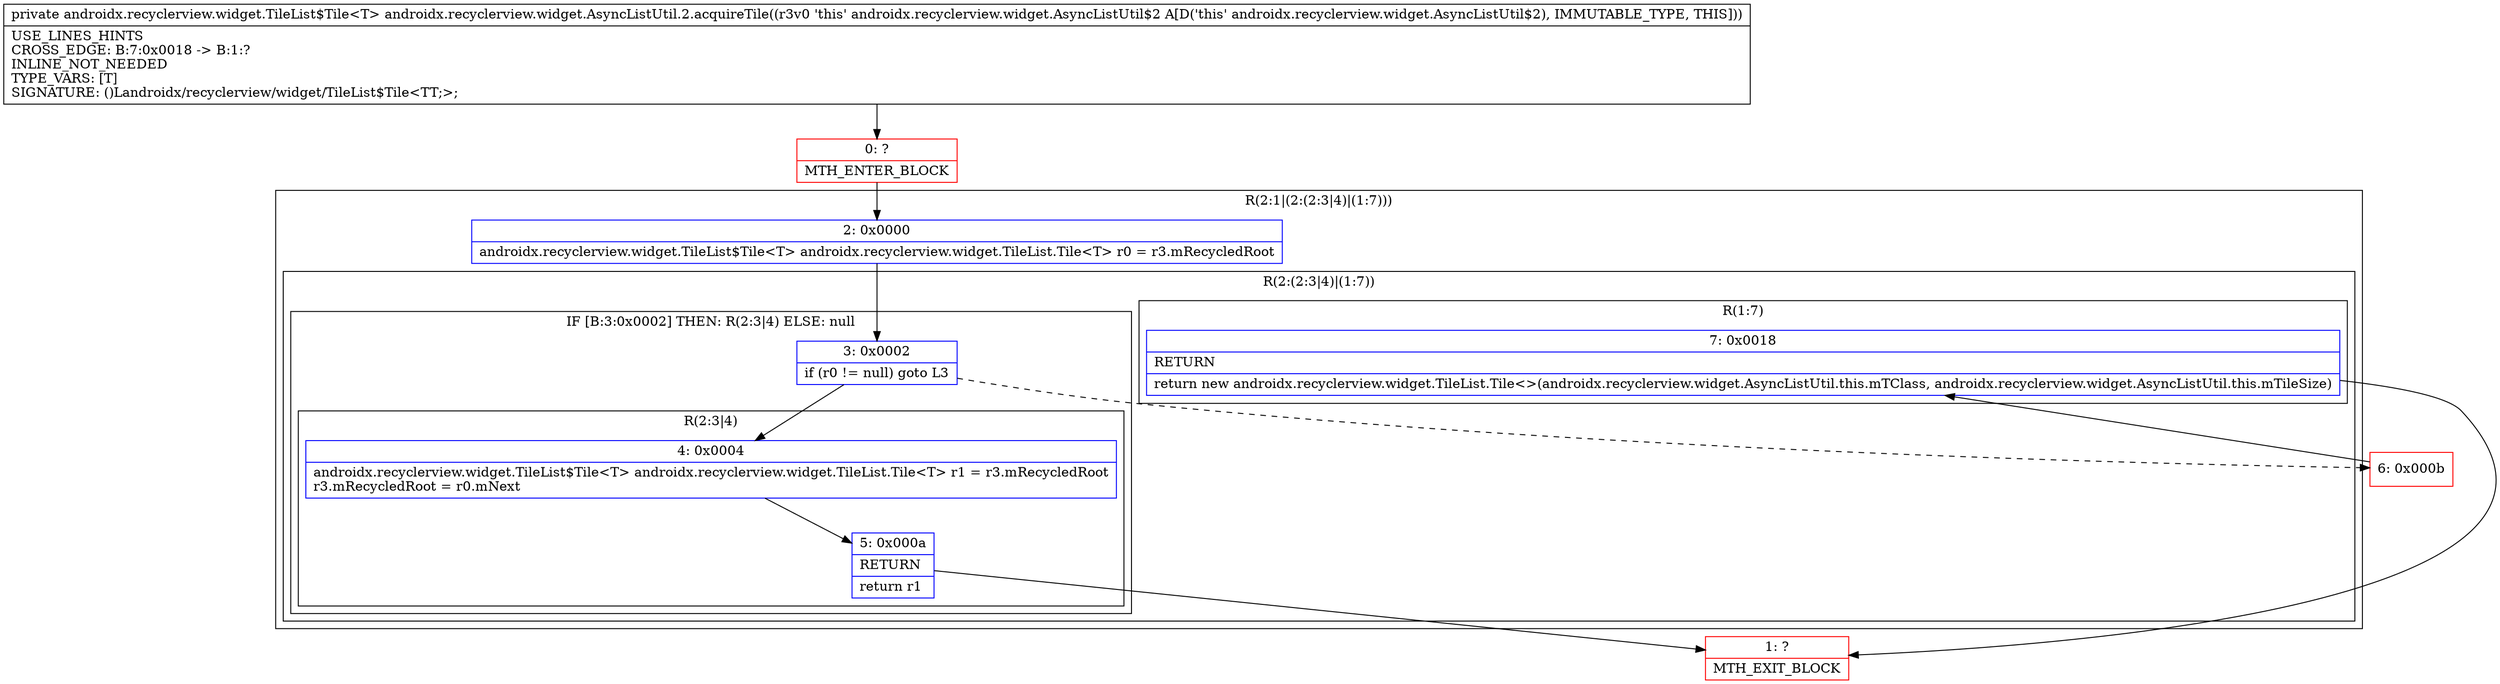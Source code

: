 digraph "CFG forandroidx.recyclerview.widget.AsyncListUtil.2.acquireTile()Landroidx\/recyclerview\/widget\/TileList$Tile;" {
subgraph cluster_Region_1034938923 {
label = "R(2:1|(2:(2:3|4)|(1:7)))";
node [shape=record,color=blue];
Node_2 [shape=record,label="{2\:\ 0x0000|androidx.recyclerview.widget.TileList$Tile\<T\> androidx.recyclerview.widget.TileList.Tile\<T\> r0 = r3.mRecycledRoot\l}"];
subgraph cluster_Region_880041007 {
label = "R(2:(2:3|4)|(1:7))";
node [shape=record,color=blue];
subgraph cluster_IfRegion_1940650698 {
label = "IF [B:3:0x0002] THEN: R(2:3|4) ELSE: null";
node [shape=record,color=blue];
Node_3 [shape=record,label="{3\:\ 0x0002|if (r0 != null) goto L3\l}"];
subgraph cluster_Region_1912819552 {
label = "R(2:3|4)";
node [shape=record,color=blue];
Node_4 [shape=record,label="{4\:\ 0x0004|androidx.recyclerview.widget.TileList$Tile\<T\> androidx.recyclerview.widget.TileList.Tile\<T\> r1 = r3.mRecycledRoot\lr3.mRecycledRoot = r0.mNext\l}"];
Node_5 [shape=record,label="{5\:\ 0x000a|RETURN\l|return r1\l}"];
}
}
subgraph cluster_Region_751117895 {
label = "R(1:7)";
node [shape=record,color=blue];
Node_7 [shape=record,label="{7\:\ 0x0018|RETURN\l|return new androidx.recyclerview.widget.TileList.Tile\<\>(androidx.recyclerview.widget.AsyncListUtil.this.mTClass, androidx.recyclerview.widget.AsyncListUtil.this.mTileSize)\l}"];
}
}
}
Node_0 [shape=record,color=red,label="{0\:\ ?|MTH_ENTER_BLOCK\l}"];
Node_1 [shape=record,color=red,label="{1\:\ ?|MTH_EXIT_BLOCK\l}"];
Node_6 [shape=record,color=red,label="{6\:\ 0x000b}"];
MethodNode[shape=record,label="{private androidx.recyclerview.widget.TileList$Tile\<T\> androidx.recyclerview.widget.AsyncListUtil.2.acquireTile((r3v0 'this' androidx.recyclerview.widget.AsyncListUtil$2 A[D('this' androidx.recyclerview.widget.AsyncListUtil$2), IMMUTABLE_TYPE, THIS]))  | USE_LINES_HINTS\lCROSS_EDGE: B:7:0x0018 \-\> B:1:?\lINLINE_NOT_NEEDED\lTYPE_VARS: [T]\lSIGNATURE: ()Landroidx\/recyclerview\/widget\/TileList$Tile\<TT;\>;\l}"];
MethodNode -> Node_0;Node_2 -> Node_3;
Node_3 -> Node_4;
Node_3 -> Node_6[style=dashed];
Node_4 -> Node_5;
Node_5 -> Node_1;
Node_7 -> Node_1;
Node_0 -> Node_2;
Node_6 -> Node_7;
}

